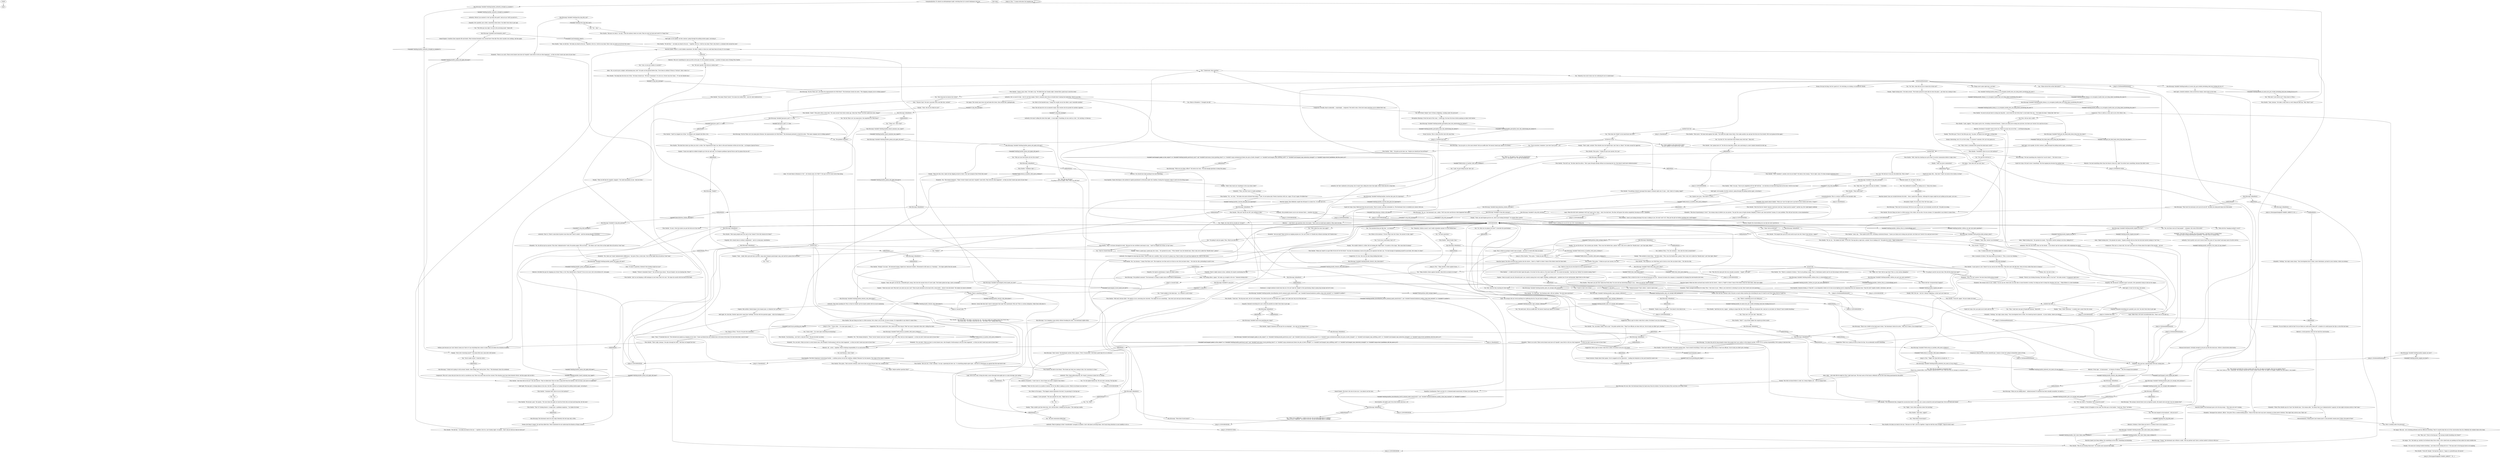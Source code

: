 # WHIRLING F1 / HARDIE TELLS YOU ABOUT LYNCHING
# The Lynching HUB
# ==================================================
digraph G {
	  0 [label="START"];
	  1 [label="input"];
	  2 [label="Conceptualization: It's almost an anthropological sight: watching him try to assert dominance over you."];
	  3 [label="You: \"*How* did you kill him?\""];
	  4 [label="Titus Hardie: Titus grins. \"I think you got your answer, Mr. Law.\""];
	  5 [label="Titus Hardie: \"Well...\" He picks up his beer can. \"Maybe you should just fuck off then?\""];
	  6 [label="You: \"You murdered him just like that -- no remorse?\""];
	  7 [label="Shanky: \"Yeah, who do you think we are?\""];
	  8 [label="Titus Hardie: \"About fuckin' time.\""];
	  9 [label="Reaction Speed: Just keep talking. Put something on the table. Something incriminating."];
	  10 [label="Titus Hardie: \"We all got a pair.\" He squints. \"We wore them the night we took the Pretty Boy out back and hung him. By the neck.\""];
	  11 [label="Kim Kitsuragi: The lieutenant waits for your reply. Patiently. His foot taps only a little."];
	  12 [label="Half Light: As he speaks, his fists contract, going through the pulling motion again, savouring it."];
	  13 [label="Logic: When the shit starts spinning it will *not* land on Mr. Claire -- that's the deal here. The fixer will ignore the notion completely, focusing on Titus' culpability."];
	  14 [label="Kim Kitsuragi: Variable[\"TASK.what_does_joyce_done\"]"];
	  15 [label="Variable[\"TASK.what_does_joyce_done\"]", shape=diamond];
	  16 [label="!(Variable[\"TASK.what_does_joyce_done\"])", shape=diamond];
	  17 [label="Suggestion: This is where he tries to sow discord between you two -- because he knows the company is responsible for bringing the mercenaries into town."];
	  18 [label="Logic: The autopsy did not reveal anything too conflicting this far. You just have to wing it."];
	  19 [label="You: \"We need more. Did you muffle him? We haven't heard any reports of screams.\""];
	  20 [label="Shanky: This little rat-faced fellow is solid, too. Always fidgety, yes -- but no change there."];
	  21 [label="Fat Angus: This one -- he's sweating profusely and has difficulty breathing. They've smartly kept him out of the conversation thus far. Definitely the weakest link in the chain."];
	  22 [label="Authority: Weren't you warned to *not* go down this path?! And yet you *still* go and do it..."];
	  23 [label="Elizabeth: \"No, you don't. What you have is seven honest men, who thought it forthcoming to tell you what happened -- so that you don't waste any more of your time.\""];
	  24 [label="LYNCHINGHUB"];
	  25 [label="You: (Bow to the bearded man.) \"Gangs are usually run by the oldest, most venerable member.\""];
	  26 [label="Jump to: [LYNCHINGHUB]"];
	  27 [label="Titus Hardie: \"Like what, copper?\""];
	  28 [label="Drama: Just keep it simple. He said they killed him. These uninitiated do not understand the fineries of Runic Science."];
	  29 [label="Jump to: [You: \"\"Guess what -- I've come upon somet...\"]"];
	  30 [label="You: (Address Elizabeth.) \"I don't have to. One of them was more complicit than others.\""];
	  31 [label="Jump to: [Titus Hardie: \"Titus grins. \"I think you got your...\"]"];
	  32 [label="Eugene: \"Yeah -- really. Had a gin and tonic up there, sang some Oranjese paratrooper song, and said he's gonna fuck everyone.\""];
	  33 [label="Half Light: It won't be for long, she means."];
	  34 [label="You: \"I need to talk to the victim.\""];
	  35 [label="Reaction Speed: No, he hasn't. Not yet."];
	  36 [label="Titus Hardie: \"And fuck you too, copper -- picking on Angus like this. We're done with this schoolyard shit. And just so you know, he *doesn't* have trouble breathing.\""];
	  37 [label="Shanky: \"Not in the *arresting mood*?\" His mean little eyes come alive with hatred."];
	  38 [label="Kim Kitsuragi: Variable[\"whirling.hardies_authority_strength_in_numbers\"]"];
	  39 [label="Variable[\"whirling.hardies_authority_strength_in_numbers\"]", shape=diamond];
	  40 [label="!(Variable[\"whirling.hardies_authority_strength_in_numbers\"])", shape=diamond];
	  41 [label="Perception (Sight): No such luck. Even *he* has a gun."];
	  42 [label="Visual Calculus: This is where the first shot will come from."];
	  43 [label="Kim Kitsuragi: IsKimHere()"];
	  44 [label="IsKimHere()", shape=diamond];
	  45 [label="!(IsKimHere())", shape=diamond];
	  46 [label="Jump to: [LYNCHINGHUB]"];
	  47 [label="Titus Hardie: \"Good luck with that.\" He grabs another beer. \"You've heard everything a *rent-a-cop* is gonna hear from us *real* law officials. You're lucky you didn't get a beating.\""];
	  48 [label="Jump to: [LYNCHINGHUB]"];
	  49 [label="Empathy: There's slight unease in him, suddenly. He regrets mentioning the rape."];
	  50 [label="Rhetoric: A trick question. Don't let her lead the conversation."];
	  51 [label="You: \"When did this *hanging incident* occur?\""];
	  52 [label="Glen: \"*Known* him?! We don't associate with scum like that, asshole!\""];
	  53 [label="Kim Kitsuragi: \"Don't worry,\" the lieutenant catches Titus's glance. \"We're *resourceful*. We'll find a good topic for us to discuss.\""];
	  54 [label="Kim Kitsuragi: Variable[\"TASK.get_the_dead_body_down_from_the_tree_done\"]"];
	  55 [label="Variable[\"TASK.get_the_dead_body_down_from_the_tree_done\"]", shape=diamond];
	  56 [label="!(Variable[\"TASK.get_the_dead_body_down_from_the_tree_done\"])", shape=diamond];
	  57 [label="Titus Hardie: \"Well,\" he says. \"You're not completely off. We *did* kill him -- we took him out back and hung him by the neck. Until he was dead.\""];
	  58 [label="Esprit de Corps: We had to have *something*. His foot-tapping has become less patient now."];
	  59 [label="Titus Hardie: \"Incriminating... now that's a big boy word.\" He puts his beer can down."];
	  60 [label="Reaction Speed: There's a catch hidden somewhere. He didn't confess so that you could take them all away. It's too simple."];
	  61 [label="Kim Kitsuragi: Variable[\"pier.joyce_met\"] == true"];
	  62 [label="Variable[\"pier.joyce_met\"] == true", shape=diamond];
	  63 [label="!(Variable[\"pier.joyce_met\"] == true)", shape=diamond];
	  64 [label="Kim Kitsuragi: \"Really?\""];
	  65 [label="You: \"I'm going to ask for one last time: Who did the dead man rape?\""];
	  66 [label="Physical Instrument: Certainly enough to not put up with this back-sass. Deliver a knock-down observation."];
	  67 [label="Kim Kitsuragi: Variable[\"whirling.hardie_eugene_our_bar\"]"];
	  68 [label="Variable[\"whirling.hardie_eugene_our_bar\"]", shape=diamond];
	  69 [label="!(Variable[\"whirling.hardie_eugene_our_bar\"])", shape=diamond];
	  70 [label="Jump to: [itstheendofthisbranch]"];
	  71 [label="You: All of them? Maybe *one* of them is fidgeting, cracking under the pressure?"];
	  72 [label="Titus Hardie: \"Yeah, lawman.\" He takes a step closer as well, fixing his ball cap. \"Why *don't* you?\""];
	  73 [label="Kim Kitsuragi: IsKimHere()"];
	  74 [label="IsKimHere()", shape=diamond];
	  75 [label="!(IsKimHere())", shape=diamond];
	  76 [label="Empathy: Beneath everything he's just a little bit grateful you didn't force him to get ugly."];
	  77 [label="Kim Kitsuragi: Variable[\"tc.sam_bo\"]"];
	  78 [label="Variable[\"tc.sam_bo\"]", shape=diamond];
	  79 [label="!(Variable[\"tc.sam_bo\"])", shape=diamond];
	  80 [label="Titus Hardie: \"Ain't no use keeping a stiff catalogue in your head, that's for sure.\" He wipes his mouth with the back of his hand."];
	  81 [label="You: \"How long had you known the victim?\""];
	  82 [label="Jump to: [LYNCHINGHUB]"];
	  83 [label="Kim Kitsuragi: \"The autopsy showed there were no ligature marks. His hands were not tied. Can you explain that?\""];
	  84 [label="Kim Kitsuragi: Variable[\"whirling.hardie_drama_rc_to_recognize_hardie_boys_are_lying_about_murdering_the_merc\"]"];
	  85 [label="Variable[\"whirling.hardie_drama_rc_to_recognize_hardie_boys_are_lying_about_murdering_the_merc\"]", shape=diamond];
	  86 [label="!(Variable[\"whirling.hardie_drama_rc_to_recognize_hardie_boys_are_lying_about_murdering_the_merc\"])", shape=diamond];
	  87 [label="Kim Kitsuragi: \"What are you doing, officer?\" He lowers his voice. \"We had enough questions to keep this going.\""];
	  88 [label="Rhetoric: You should have kept pushing if you had something."];
	  89 [label="confession"];
	  90 [label="You: \"A-ha, so you just confess to murder?\""];
	  91 [label="Kim Kitsuragi: IsKimHere()"];
	  92 [label="IsKimHere()", shape=diamond];
	  93 [label="!(IsKimHere())", shape=diamond];
	  94 [label="Titus Hardie: Titus grins. \"I think you got your answer, Mr. Law.\""];
	  95 [label="You: \"'Pines cow', who's that?\""];
	  96 [label="Reaction Speed: The lieutenant goes in for the leg sweep -- Titus does not see it coming."];
	  97 [label="Fat Angus: \"No.\" He looks up, startled, his forehead shiny from sweat. A few coiled locks are peeking out from under his warm woollen hat."];
	  98 [label="Shanky: \"Of course he's having trouble breathing -- just look at how fucking fat he is!\" The man next to the big guy bursts out laughing."];
	  99 [label="Jump to: [Untitled hub (04)]"];
	  100 [label="Kim Kitsuragi: Variable[\"whirling.hardies_perception_hear_elia_unbuttoning_his_holster\"]"];
	  101 [label="Variable[\"whirling.hardies_perception_hear_elia_unbuttoning_his_holster\"]", shape=diamond];
	  102 [label="!(Variable[\"whirling.hardies_perception_hear_elia_unbuttoning_his_holster\"])", shape=diamond];
	  103 [label="Jump to: [Hardiehub1]"];
	  104 [label="Titus Hardie: \"That's right, lawman.\" He spits through his teeth. \"And then we hanged the fuck.\""];
	  105 [label="Jump to: [EVIDENCE HUB]"];
	  106 [label="Rhetoric: All -- seven -- together. They're diluting responsibility. It's an anti-arrest tactic."];
	  107 [label="Encyclopedia: The River Esperance Correctional Facility -- a military prison run by the Coalition, dubbed *Reunion* by the inmates. The origin of the name is unknown."];
	  108 [label="Elizabeth: \"That's enough insinuation for today, Titus.\" She turns to you. \"Officer, your interview is drawing to an end. Don't waste your last questions.\""];
	  109 [label="Titus Hardie: \"Why?\" he hisses through his teeth. \"Because he was worthless mercenary scum -- *and* he stepped out of line. In *my* town.\""];
	  110 [label="Eugene: \"Yeah, this girl's on the mic, a beautiful girl, young. Gets into the second verse of 'Lover Lake'. The fucker grabs her legs, starts screaming...\""];
	  111 [label="Elizabeth: \"Titus, do *not* answer. You have been forthcoming enough.\""];
	  112 [label="You: \"Okay, besides crimes against karaoke, what did he actually do wrong?\""];
	  113 [label="Rhetoric: Seems like they don't want to talk about that rape Titus mentioned. Why not? This is a serious allegation. Make them talk about it."];
	  114 [label="Jump to: [assault hub]"];
	  115 [label="Logic: This is where an autopsy would come in handy -- you have to work with what you know."];
	  116 [label="Kim Kitsuragi: Variable[\"whirling.hardies_phys_int_enough_with_backsass\"]"];
	  117 [label="Variable[\"whirling.hardies_phys_int_enough_with_backsass\"]", shape=diamond];
	  118 [label="!(Variable[\"whirling.hardies_phys_int_enough_with_backsass\"])", shape=diamond];
	  119 [label="Alain: \"Right fucking here.\" He spreads his hands. \"Eugene already told you that the fuck had started coming to *our* bar...\""];
	  120 [label="Alain: \"Right fucking here.\" He spreads his hands. \"The fucker started coming to our bar. Asking for it.\""];
	  121 [label="You: First, tell me who's solid?"];
	  122 [label="You: Who's cracking under the pressure?"];
	  123 [label="Titus Hardie: \"Fuck off, Shanky,\" the big boss steps in. \"Angus is a powerful guy. All muscle.\""];
	  124 [label="Jump to: [itstheendofthisbranch]"];
	  125 [label="Inland Empire: The bore's the size of your eye. I can almost see the stars."];
	  126 [label="You: \"Fine, I only have one pair of handcuffs anyway.\" (Back off.)"];
	  127 [label="You: \"You're involved. Somehow. I just don't have proof -- yet.\""];
	  128 [label="You: \"I have spoken to the head of the Union.\"\n\"We have spoken to the head of the Union.\"
"];
	  129 [label="You: \"So, what are we going to do now?\" (Conclude the questioning.)"];
	  130 [label="Titus Hardie: \"We hanged him up by his neck until he got real still. Wasn't that obvious, copper?\""];
	  131 [label="Titus Hardie: \"Quiet!\" Titus gives Glen a stern look. \"He came around 'bout three weeks ago, when that *Pines* cow first sailed into town. Happy?\""];
	  132 [label="Kim Kitsuragi: IsKimHere()"];
	  133 [label="IsKimHere()", shape=diamond];
	  134 [label="!(IsKimHere())", shape=diamond];
	  135 [label="Kim Kitsuragi: IsKimHere()"];
	  136 [label="IsKimHere()", shape=diamond];
	  137 [label="!(IsKimHere())", shape=diamond];
	  138 [label="You: Things aren't quite right here, are they?"];
	  139 [label="You: Variable[\"whirling.hardie_drama_rc_to_recognize_hardie_boys_are_lying_about_murdering_the_merc\"]"];
	  140 [label="Variable[\"whirling.hardie_drama_rc_to_recognize_hardie_boys_are_lying_about_murdering_the_merc\"]", shape=diamond];
	  141 [label="!(Variable[\"whirling.hardie_drama_rc_to_recognize_hardie_boys_are_lying_about_murdering_the_merc\"])", shape=diamond];
	  142 [label="Jump to: [LYNCHINGHUB]"];
	  143 [label="You: \"Glad we cleared that up.\""];
	  144 [label="Half Light: The man gets a strange gleam in his eyes. His fists contract as if going through the pulling motion again, savouring it."];
	  145 [label="Titus Hardie: \"We did this,\" -- he looks you dead in the eye -- \"together. All of us. Until he was dead. That's why there's a container belt around his neck.\""];
	  146 [label="Half Light: As he speaks, his fists contract, going through the pulling motion again, savouring it."];
	  147 [label="Kim Kitsuragi: Variable[\"whirling.hardies_rhet_show_them_some_evidence\"]"];
	  148 [label="Variable[\"whirling.hardies_rhet_show_them_some_evidence\"]", shape=diamond];
	  149 [label="!(Variable[\"whirling.hardies_rhet_show_them_some_evidence\"])", shape=diamond];
	  150 [label="Shanky: \"Yeah, go arrest communism!\""];
	  151 [label="Untitled hub"];
	  152 [label="Kim Kitsuragi: \"No, no,\" the lieutenant says, calmly. \"We'll stay here and discuss what happened that night.\""];
	  153 [label="Kim Kitsuragi: \"By the 'Pines cow' you mean Joyce Messier, the representative for Wild Pines?\" The lieutenant pretends to check his notes. \"The same company you're striking against?\""];
	  154 [label="Eugene: \"'Show me your cunt! Why don't you show me your cunt?' Then he gets knocked on the head with a wine bottle -- doesn't even fall down!\" He shakes his head in disbelief."];
	  155 [label="Titus Hardie: \"What about him?\""];
	  156 [label="You: \"Where did all this action take place?\""];
	  157 [label="Kim Kitsuragi: IsKimHere()"];
	  158 [label="IsKimHere()", shape=diamond];
	  159 [label="!(IsKimHere())", shape=diamond];
	  160 [label="Suggestion: Rent-a-cop? So that's what this is about. He doesn't see you as his equal."];
	  161 [label="New jump"];
	  162 [label="Rhetoric: He killed the guy for stepping out of line? What, is Mr. Titus Hardie here a *fascist*? No sir, he is not. Get to the bottom of it. Ask again."];
	  163 [label="Elizabeth: \"Are you deaf? There will be no singling anyone out. You can't arrest *a* Hardie boy without arresting *all* Hardie boys.\""];
	  164 [label="You: (Point at Elizabeth.) \"I thought she did.\""];
	  165 [label="Composure: Titus is solid as a rock, and so are a few others, but..."];
	  166 [label="You: (Lie) \"He told me it was you who killed him. Why is that?\""];
	  167 [label="You: \"Guess what -- I've come upon something incriminating.\""];
	  168 [label="Elizabeth: \"No.\" The woman interjects. \"These *seven* honest men have *equally* come forth. They told you what happened -- so that you don't waste any more of your time.\""];
	  169 [label="Elizabeth: \"That's for the courts in Le Jardin to decide, not for the officer making an arrest. Which we all know you won't be.\""];
	  170 [label="Theo: The old man lets out an annoyed cough, then reaches into his pocket for another cigarette."];
	  171 [label="Titus Hardie: \"Why don't you ask *her* about the Pretty Boy? I'm sure she has interesting things to say -- when you ask her *hard* enough.\""];
	  172 [label="Eugene: \"Yeah, he said it was his 'favourite joint' now, started coming here every night! Drinking, grabbing girls -- grabbed one of ours mid-karaoke. Right there on the stage!\""];
	  173 [label="You: \"Was this the same girl who was sexually assaulted -- *raped*, you said?\""];
	  174 [label="You: \"Right, but *who* did he rape then? This is a very serious allegation.\""];
	  175 [label="Jump to: [itstheendofthisbranch]"];
	  176 [label="Encyclopedia: All mighty god! Even Dick Mullen only has a .45!"];
	  177 [label="Titus Hardie: \"Am I gonna have to?\" He tilts his head like a hawk, eyes narrowing to a mere shadow beneath his ball cap."];
	  178 [label="Titus Hardie: \"How the fuck do I know? Anyone could have shot him. Target practice maybe?\" Another sip. He's tight-lipped suddenly."];
	  179 [label="Kim Kitsuragi: IsKimHere()"];
	  180 [label="IsKimHere()", shape=diamond];
	  181 [label="!(IsKimHere())", shape=diamond];
	  182 [label="Kim Kitsuragi: \"I've done this job for long enough to know that people don't just confess to first-degree murder. *Even* if it is a group responsibility. We're going to look into this.\""];
	  183 [label="Composure: This isn't a man who just loses his cool in a murderous way. There was more than one line crossed. The situation must have been beyond critical. Ask him again why he did it."];
	  184 [label="You: \"Why are your boot prints all over the scene?\""];
	  185 [label="Kim Kitsuragi: \"Can you give us a few more details? Did you muffle him? We haven't heard any reports of screams.\""];
	  186 [label="Elizabeth: \"Maybe wrap it up instead?\" She doesn't even look at you."];
	  187 [label="Logic: We've hit a wall. Giving the body a more thorough look might give us some leverage. Just saying."];
	  188 [label="Titus Hardie: \"The Pretty Boy?\" He takes a sip from his can. \"You guys really love talking about that Pretty Boy...\"\n\"The Pretty Boy?\" He takes a sip from his can. \"You really *love* talking about him...\""];
	  189 [label="You: \"Yes -- him.\""];
	  190 [label="You: \"I wanna talk about the hanging again.\""];
	  191 [label="Jump to: [You: \"\"I wanna talk about the hanging aga...\"]"];
	  192 [label="Kim Kitsuragi: IsKimHere()"];
	  193 [label="IsKimHere()", shape=diamond];
	  194 [label="!(IsKimHere())", shape=diamond];
	  195 [label="Shanky: \"It's not the fat-ass!\" the scrawny guy shrieks. \"Titus runs the Hardie boys, genius! That's why we're called the *Hardie boys*, ain't that right, fellas?\""];
	  196 [label="You: \"Right, but what did he actually do *wrong*?\""];
	  197 [label="Kim Kitsuragi: Variable[\"whirling.hardie_authority_two_years_of_cop_school\"]"];
	  198 [label="Variable[\"whirling.hardie_authority_two_years_of_cop_school\"]", shape=diamond];
	  199 [label="!(Variable[\"whirling.hardie_authority_two_years_of_cop_school\"])", shape=diamond];
	  200 [label="You: \"How did you manage to overpower him?\"\n\"Wasn't he a trained killer, from Oranjese special forces? If yes, then how did you manage to overpower him?\"
"];
	  201 [label="You: \"Mr. Tatts, what did you use to knock the victim out?\""];
	  202 [label="Kim Kitsuragi: Variable[\"whirling.hardies_reaction_kim_goes_for_legsweep\"]"];
	  203 [label="Variable[\"whirling.hardies_reaction_kim_goes_for_legsweep\"]", shape=diamond];
	  204 [label="!(Variable[\"whirling.hardies_reaction_kim_goes_for_legsweep\"])", shape=diamond];
	  205 [label="Reaction Speed: That definitely caught him off guard. In comes No. 2 to take care of it."];
	  206 [label="Esprit de Corps: Easy. Walk back from the provocation. They're armed, and they outnumber us. The lieutenant tries to establish eye contact with you."];
	  207 [label="Hand/Eye Coordination: That's an Ister 50. A Zsiemsk-made monstrosity. It'll blow your head clean off."];
	  208 [label="Rhetoric: He doesn't *actually* want to hurt you. There's an easy way out of this -- a self-deprecating joke."];
	  209 [label="Kim Kitsuragi: IsKimHere()"];
	  210 [label="IsKimHere()", shape=diamond];
	  211 [label="!(IsKimHere())", shape=diamond];
	  212 [label="Jump to: [LYNCHINGHUB]"];
	  213 [label="Kim Kitsuragi: Variable[\"TASK.return_to_hardies_with_more_evidence\"]"];
	  214 [label="Variable[\"TASK.return_to_hardies_with_more_evidence\"]", shape=diamond];
	  215 [label="!(Variable[\"TASK.return_to_hardies_with_more_evidence\"])", shape=diamond];
	  216 [label="Elizabeth: \"No.\" The woman interjects. \"These *seven* honest men have *equally* come forth. They told you what happened -- so that you don't waste any more of your time.\""];
	  217 [label="Titus Hardie: \"The stupid-ass cow Wild Pines sent to fuck us over. But you know what...\" He rubs his chin."];
	  218 [label="Kim Kitsuragi: Variable[\"whirling.hardies_heard_someone_was_raped\"]"];
	  219 [label="Variable[\"whirling.hardies_heard_someone_was_raped\"]", shape=diamond];
	  220 [label="!(Variable[\"whirling.hardies_heard_someone_was_raped\"])", shape=diamond];
	  221 [label="Alain: \"Or sent them to Reunion to *rot* -- for twenty years, for *life*?!\" He says it as if it were worse than dying."];
	  222 [label="Shanky: \"Didn't they teach you *anything* at the cop school, idiot?\""];
	  223 [label="Titus Hardie: \"No, no, no...\" He shakes his head: \"FUCK NO! The big dick is right here, asshole! You're looking at it!\" He grabs his crotch. \"Right fucking here!\""];
	  224 [label="Kim Kitsuragi: IsKimHere()"];
	  225 [label="IsKimHere()", shape=diamond];
	  226 [label="!(IsKimHere())", shape=diamond];
	  227 [label="Kim Kitsuragi: \"What kind of mercenary?\""];
	  228 [label="Titus Hardie: \"The kind that shows up when you start a strike. The *experienced* kind, too. Had Co Hoi and Semenine written all over him -- ex-Oranjese Special Forces.\""];
	  229 [label="Titus Hardie: He looks you dead in the eye. \"Because we *did*. All of us together. I hope he told the story straight. I hope he told it well.\""];
	  230 [label="Titus Hardie: \"Container belt? Like we use in the harbour?\""];
	  231 [label="Titus Hardie: \"Vermillion? Like we use in the harbour?\""];
	  232 [label="Shanky: A burst of laughter in the room; the little guy is the loudest. \"Good one, Titus!\" he fawns."];
	  233 [label="Kim Kitsuragi: IsKimHere()"];
	  234 [label="IsKimHere()", shape=diamond];
	  235 [label="!(IsKimHere())", shape=diamond];
	  236 [label="Kim Kitsuragi: Variable[\"yard.hanged_spoke_to_the_corpse\"]  or  (Variable[\"whirling.hardie_postviscal_scan\"]  and  Variable[\"yard.sense_viscal_greeting_done\"])  or  Variable[\"cargo.containeryard_finish_the_pile_of_belts_thought\"]  or  Variable[\"yard.hanged_rope_airlifting_carfo\"]  or  Variable[\"yard.hanged_rope_industrial_strength\"]  or  Variable[\"cargo.evrart_hardieboys_did_the_merco_in\"]"];
	  237 [label="Variable[\"yard.hanged_spoke_to_the_corpse\"]  or  (Variable[\"whirling.hardie_postviscal_scan\"]  and  Variable[\"yard.sense_viscal_greeting_done\"])  or  Variable[\"cargo.containeryard_finish_the_pile_of_belts_thought\"]  or  Variable[\"yard.hanged_rope_airlifting_carfo\"]  or  Variable[\"yard.hanged_rope_industrial_strength\"]  or  Variable[\"cargo.evrart_hardieboys_did_the_merco_in\"]", shape=diamond];
	  238 [label="!(Variable[\"yard.hanged_spoke_to_the_corpse\"]  or  (Variable[\"whirling.hardie_postviscal_scan\"]  and  Variable[\"yard.sense_viscal_greeting_done\"])  or  Variable[\"cargo.containeryard_finish_the_pile_of_belts_thought\"]  or  Variable[\"yard.hanged_rope_airlifting_carfo\"]  or  Variable[\"yard.hanged_rope_industrial_strength\"]  or  Variable[\"cargo.evrart_hardieboys_did_the_merco_in\"])", shape=diamond];
	  239 [label="Jump to: [Hardiehub1]"];
	  240 [label="Encyclopedia: Chaise électrique is the method of capital punishment in Revachol under the Coalition. During the Suzerain's reign it used to be the firing squad."];
	  241 [label="Empathy: He's clearly been in solitary confinement -- and at a young age, nonetheless."];
	  242 [label="Titus Hardie: \"You keep him the fuck out of this.\" He leans toward you. \"We have *autonomy*. It's all on us. Evrart runs the Union -- *I* run the Hardie boys.\""];
	  243 [label="You: \"So he was a mercenary, that's it?\""];
	  244 [label="You: \"Really?\""];
	  245 [label="Alain: \"My fucking elbow, copper.\" He looks you straight in the eye. \"Samaran boxing-style.\""];
	  246 [label="Shanky: \"Right fucking here.\" He looks around. \"The fucker pranced in here like he owns the place -- got what was coming to him.\""];
	  247 [label="Kim Kitsuragi: Variable[\"whirling.hardie_eugene_our_bar\"]"];
	  248 [label="Variable[\"whirling.hardie_eugene_our_bar\"]", shape=diamond];
	  249 [label="!(Variable[\"whirling.hardie_eugene_our_bar\"])", shape=diamond];
	  250 [label="Jump to: [itstheendofthisbranch]"];
	  251 [label="Eugene: Him neither. Mostly keeps to his tomato juice, or whatever he's got there."];
	  252 [label="Kim Kitsuragi: By your side, the lieutenant keeps his hand away from his holster. You hear the nylon of his coat hiss as he steps closer."];
	  253 [label="Kim Kitsuragi: IsKimHere()"];
	  254 [label="IsKimHere()", shape=diamond];
	  255 [label="!(IsKimHere())", shape=diamond];
	  256 [label="Jump to: [NewspaperEndgame(\"HARIES_ARREST_W_KI ...]"];
	  257 [label="Jump to: [LYNCHINGHUB]"];
	  258 [label="Electrochemistry: Tomato juice? Just tomato juice? A non-alcoholic tomato juice? What's the point of that?"];
	  259 [label="Half Light: No, fuck him. Murder rage never came from *nothing*. Hit him with the question again -- why'd he fucking do it?"];
	  260 [label="Kim Kitsuragi: Variable[\"whirling.hardies_gonna_ask_again_old_man\"]"];
	  261 [label="Variable[\"whirling.hardies_gonna_ask_again_old_man\"]", shape=diamond];
	  262 [label="!(Variable[\"whirling.hardies_gonna_ask_again_old_man\"])", shape=diamond];
	  263 [label="Kim Kitsuragi: Variable[\"whirling.hardies_gonna_ask_again_old_man\"]"];
	  264 [label="Variable[\"whirling.hardies_gonna_ask_again_old_man\"]", shape=diamond];
	  265 [label="!(Variable[\"whirling.hardies_gonna_ask_again_old_man\"])", shape=diamond];
	  266 [label="You: \"Why did you kill him?\"\n\"I'm going to ask you again, Titus. Why'd you kill him?\""];
	  267 [label="You: \"Honestly, I drink so much I can't really remember anyone I've sent behind bars.\""];
	  268 [label="Titus Hardie: Titus grins. \"Rest assured, lawman, none worse than our guy. He got what was coming to him.\""];
	  269 [label="Elizabeth: \"You don't have to answer any of his questions,\" the fixer turns to remind Titus.\n\"You don't have to keep answering his questions,\" the fixer turns to remind Titus."];
	  270 [label="You: \"The autopsy revealed the victim's hands were not tied. No signs of struggle. How do you explain *that*?\"\n\"Now *you* listen to *me*, Sonny-Jim. The autopsy showed the victim's hands weren't tied. No signs of struggle. Explain this and make it 'real simple'.\""];
	  271 [label="You: \"Why was there a *Vermillion* belt around his neck?\""];
	  272 [label="Shanky: \"They love him, boss. Spent all day digging around in there. Can't get enough of that Pretty Boy smell.\""];
	  273 [label="Rhetoric: You had something other than the bizarre vision too, right? You better have something, because this didn't work."];
	  274 [label="You: (Address Titus.) \"No, but seriously -- who calls the shots around here?\""];
	  275 [label="You: \"It's the eighth Hardie boy. The one who's missing. The big dick.\""];
	  276 [label="Fat Angus: The sweaty man turns red and looks first down, then around him, apologetically."];
	  277 [label="Eugene: \"A live grenade.\" The man spreads his arms. \"Right here in *our* bar!\""];
	  278 [label="Eugene: \"Cause one night he walked straight up to the mic and said: 'I'm Oranjese goddamn Special Forces and I'm gonna fuck you all'.\""];
	  279 [label="Titus Hardie: \"... to kill us all if we don't open the gates, if we don't let the scabs in. If we don't bend over.\" He cracks his knuckles. \"And that was *before* he started coming *here*.\""];
	  280 [label="Kim Kitsuragi: \"He grabbed someone?\" The lieutenant is trying to make sense of this flood of information."];
	  281 [label="You: \"Embarrassment? That's idiotic. I need to talk to her.\""];
	  282 [label="Endurance: A single sentence would wear him out. He can't take the *length* of the questioning. Keep it going long enough and he'll crack."];
	  283 [label="You: \"Hey, you!\" (Turn to the big guy.) \"You having trouble breathing over there?\""];
	  284 [label="Kim Kitsuragi: Variable[\"whirling.hardie_of_course_hes_got_trouble_bretahing_look_how_fucking_fat_he_is\"]"];
	  285 [label="Variable[\"whirling.hardie_of_course_hes_got_trouble_bretahing_look_how_fucking_fat_he_is\"]", shape=diamond];
	  286 [label="!(Variable[\"whirling.hardie_of_course_hes_got_trouble_bretahing_look_how_fucking_fat_he_is\"])", shape=diamond];
	  287 [label="Half Light: A fearful readiness, like an electrical charge, raises hairs in the room."];
	  288 [label="You: \"You're under arrest.\" (Grab his wrist.)"];
	  289 [label="Empathy: Beneath everything he's grateful, just a bit. You don't force him to get ugly."];
	  290 [label="Titus Hardie: \"Yes, run home, lonely *rent-a-cop*.\" He grabs another beer. \"*Real* law officials are done with you. You're lucky you didn't get a beating.\""];
	  291 [label="Kim Kitsuragi: Variable[\"TASK.return_to_hardies_with_more_evidence\"]"];
	  292 [label="Variable[\"TASK.return_to_hardies_with_more_evidence\"]", shape=diamond];
	  293 [label="!(Variable[\"TASK.return_to_hardies_with_more_evidence\"])", shape=diamond];
	  294 [label="Composure: Keep your eye on this 'powerful guy'. Sooner or later he's going to break like a piece of twig."];
	  295 [label="Jump to: [NewspaperEndgame(\"HARIES_ARREST\", \"M ...]"];
	  296 [label="Suggestion: This was a good move. Also, notice how Titus doesn't *like* her much. Especially when she's calling the shots."];
	  297 [label="Jump to: [LYNCHINGHUB]"];
	  298 [label="You: \"Be more specific. How did you subdue him?\""];
	  299 [label="Jump to: [LYNCHINGHUB]"];
	  300 [label="You: \"What kind of mercenary?\""];
	  301 [label="You: \"Yes. Why?\""];
	  302 [label="You: \"Yes.\""];
	  303 [label="Kim Kitsuragi: IsKimHere()"];
	  304 [label="IsKimHere()", shape=diamond];
	  305 [label="!(IsKimHere())", shape=diamond];
	  306 [label="Titus Hardie: \"How many people have you sent to the *chaise*? Ever felt remorse for them?\""];
	  307 [label="You: (Point at the harbour.) \"Evrart Claire runs the Union. You answer to him, right?\""];
	  308 [label="Authority: He *has* authority in the group, but it wasn't him calling the shots that night. Hasn't been him for a long time."];
	  309 [label="Authority: He wasn't calling the shots that night... or any night. If anything, he was used as a tool -- for carrying, or clean-up."];
	  310 [label="Kim Kitsuragi: IsKimHere()"];
	  311 [label="IsKimHere()", shape=diamond];
	  312 [label="!(IsKimHere())", shape=diamond];
	  313 [label="You: \"By the 'Pines cow' you mean Joyce, the negotiator for Wild Pines?\""];
	  314 [label="Titus Hardie: \"Wrong?!\" he roars. \"He harassed women. Raped one. Harassed workers. Threatened to kill some as a *warning*...\" He wipes spittle from his mouth."];
	  315 [label="Kim Kitsuragi: IsKimHere()"];
	  316 [label="IsKimHere()", shape=diamond];
	  317 [label="!(IsKimHere())", shape=diamond];
	  318 [label="Jump to: [assault hub]"];
	  319 [label="Kim Kitsuragi: Variable[\"TASK.perform_field_autopsy_done\"]"];
	  320 [label="Variable[\"TASK.perform_field_autopsy_done\"]", shape=diamond];
	  321 [label="!(Variable[\"TASK.perform_field_autopsy_done\"])", shape=diamond];
	  322 [label="Eugene: \"Yeah, man, weren't you listening?\""];
	  323 [label="Composure: This one is a stone wall. You won't get more out of them about the night of the murder -- not yet."];
	  324 [label="Untitled hub (06)"];
	  325 [label="Shanky: \"The little guy? *You're* the little guy now,\" he grins, the gap in his teeth like a rotting hole."];
	  326 [label="Kim Kitsuragi: Variable[\"yard.footprints_seen\"]"];
	  327 [label="Variable[\"yard.footprints_seen\"]", shape=diamond];
	  328 [label="!(Variable[\"yard.footprints_seen\"])", shape=diamond];
	  329 [label="Inland Empire: Countless lines separate life and death. What terminal boundary was crossed here? Men like Titus don't murder over nothing. Ask him again."];
	  330 [label="Kim Kitsuragi: Variable[\"yard.hanged_result_hands_not_tied\"]"];
	  331 [label="Variable[\"yard.hanged_result_hands_not_tied\"]", shape=diamond];
	  332 [label="!(Variable[\"yard.hanged_result_hands_not_tied\"])", shape=diamond];
	  333 [label="Titus Hardie: The last thing you hear is a little murmur. Not a blast, not an echo. No one screams. It's impossible to say where it comes from..."];
	  334 [label="You: \"What I do is *different*. I enforce the law. You just kill people like it's nothing.\"\n\"What we do is *different*. We enforce the law. You just kill people like it's nothing.\"
"];
	  335 [label="Titus Hardie: \"But you see, a *law*, lawman,\" he says, squeezing his beer can, \"is something people agree upon.  And here in Martinaise we agreed that this man had to die.\""];
	  336 [label="Jump to: [LYNCHINGHUB]"];
	  337 [label="You: \"Right. Maybe another question then?\""];
	  338 [label="Titus Hardie: \"We overpowered him, dragged his unconscious body to the tree, put a noose around his neck and hanged him 'til he was dead and steady.\""];
	  339 [label="Titus Hardie: \"Uh... we, huh...\" He looks even more irritated than before. \"Look, I'm not gonna play Twenty Questions with you, coppo. I'll say it again: We killed him.\""];
	  340 [label="Elizabeth: \"Disregard the outburst, officer.\" She gives Titus a condescending glance. \"None of the boys have any more comments on their power relations. That night they acted as one. That's all.\""];
	  341 [label="Titus Hardie: \"Evrart?\""];
	  342 [label="Kim Kitsuragi: \"Funny,\" the lieutenant says without a smile. \"But my partner and I have a serious matter to discuss with you.\""];
	  343 [label="You: \"He said communism killed him.\""];
	  344 [label="Titus Hardie: \"Well, what'cha chatting me up for then? Go arrest communism before it skips town.\""];
	  345 [label="Authority: They're playing to their *considerable* strength in numbers. Don't talk about arresting them. You'll only bring attention to your inability to do so."];
	  346 [label="You: And Reunion, what's that?"];
	  347 [label="Shanky: \"Theo's a great guy, a great guy, but c'mon...\" He spreads his arms. \"*Titus Hardie* runs the Hardie boys. That's why we're called the *Hardie boys*, genius!\""];
	  348 [label="Rhetoric: \"...that there's any question who's the leader.\" That's how he would have ended it. Titus won't let him."];
	  349 [label="Authority: That's it. There's some kind of power issue they don't want to admit -- and the missing Hardie is involved."];
	  350 [label="Titus Hardie: \"I can't prove it, but I *know* he was sent by the Wild Pines. They hire merc-shit like that. Story of every strike from here to Samara.\""];
	  351 [label="Rhetoric: From rape -- to harassment -- to threats of violence -- why the strange de-escalation?"];
	  352 [label="Kim Kitsuragi: Variable[\"whirling.hardie_rhetoric_why_deescalate\"]"];
	  353 [label="Variable[\"whirling.hardie_rhetoric_why_deescalate\"]", shape=diamond];
	  354 [label="!(Variable[\"whirling.hardie_rhetoric_why_deescalate\"])", shape=diamond];
	  355 [label="Authority: They keep speaking for Titus so that he wouldn't get his hands muddy with too much explaining."];
	  356 [label="Authority: Titus lets the others clear out the details -- so he doesn't get his hands muddy with explaining too much."];
	  357 [label="You: \"There's something you're not telling me.\""];
	  358 [label="Jump to: [itstheendofthisbranch]"];
	  359 [label="Jump to: [itstheendofthisbranch]"];
	  360 [label="Kim Kitsuragi: Variable[\"whirling.hardies_hecordination_iter50_zsiemsk_made_monstrosity\"]  and  Variable[\"doomed.bookstore_mullen_crime_hub_reached\"]  or  Variable[\"tc.mullen\"]"];
	  361 [label="Variable[\"whirling.hardies_hecordination_iter50_zsiemsk_made_monstrosity\"]  and  Variable[\"doomed.bookstore_mullen_crime_hub_reached\"]  or  Variable[\"tc.mullen\"]", shape=diamond];
	  362 [label="!(Variable[\"whirling.hardies_hecordination_iter50_zsiemsk_made_monstrosity\"]  and  Variable[\"doomed.bookstore_mullen_crime_hub_reached\"]  or  Variable[\"tc.mullen\"])", shape=diamond];
	  363 [label="Titus Hardie: \"Good one.\" The big man nods, but he's not laughing. \"You need to go and cool off right now, copper. Can't joke your way out of the next one.\""];
	  364 [label="Elizabeth: \"Nothing,\" her reply comes sharp. \"Your investigation here is done. You should go back to Jamrock -- to your station, where you belong.\""];
	  365 [label="Jump to: [You: \"\"Okay, besides crimes against karao...\"]"];
	  366 [label="Jump to: [Hardiehub1]"];
	  367 [label="Jump to: [LYNCHINGHUB]"];
	  368 [label="Encyclopedia: Samaran boxing, or *Sam Bo*, is an eloquently violent set of one-on-one fighting moves originating from the Samaran isola. *Sam Bo style* implies stealth, cleverness, and cool."];
	  369 [label="You: \"I have spoken to the dead man -- in a *bizarre* occult vision.\""];
	  370 [label="Shanky: \"That's right, asshole! Titus Hardie runs the Hardie boys! Ain't that so, fellas?\" He looks around for approval."];
	  371 [label="Alain: \"Yeah, *I* knocked him out.\" The tattooed one speaks up, banging on his chest. \"Came up behind him and clubbed him in the back of the head. He went down like a sack of sand.\""];
	  372 [label="Kim Kitsuragi: IsKimHere()"];
	  373 [label="IsKimHere()", shape=diamond];
	  374 [label="!(IsKimHere())", shape=diamond];
	  375 [label="Titus Hardie: \"Why not? Yap my ear off, I got nothing to hide.\""];
	  376 [label="You: \"Honestly, the occult vision was too confusing for me to understand.\""];
	  377 [label="You: \"That's it, the game's over. I got the perpetrator!\"\n\"That's it, the game's over. We got the perpetrator!\""];
	  378 [label="Rhetoric: This isn't something he came up with on the spot. It's his standard reasoning -- a product of many years of being Titus Hardie."];
	  379 [label="Titus Hardie: He nods to his friend. \"The fucker got what was coming to him. Our conscience is clean.\""];
	  380 [label="Elizabeth: \"Yes, there are *some* administrative differences,\" she gives Titus a stern look, \"but on that night they all acted as *one* man.\""];
	  381 [label="You: \"Hold on, how do you even know he was in special forces?\""];
	  382 [label="Drama: Sire, the tale is true."];
	  383 [label="Titus Hardie: \"What you *need* is to get THE FUCK OUT OF MY FACE!\" You hear the aluminium crack in his palm as he squeezes the beer can. \"I've had enough of explaining myself to you fucks. He's dead, it's done!\""];
	  384 [label="Drama: This one has a distinct style. He puts so much whiny emotion into everything he says it's hard to see if he's lying. But he *could* be."];
	  385 [label="Empathy: His 'all muscle' comment wasn't sarcastic. He's genuinely trying to look out for Angus."];
	  386 [label="You: \"Easy now. Let's just talk.\" (Back off.)"];
	  387 [label="Titus Hardie: \"Wise move.\" He leans back against the table. \"You made the right choice there. Now make another one and get the fuck out of our booth. We're not gonna do this again.\""];
	  388 [label="Titus Hardie: \"Huh?!\" A sip of beer makes the surprise go down easier."];
	  389 [label="EVIDENCE HUB"];
	  390 [label="Titus Hardie: \"Who do you fucking think does?\" He sounds more amused than angry."];
	  391 [label="Shanky: \"This asshole is worse than...\" He falls silent. \"Titus runs the Hardie boys, genius! That's why we're called the *Hardie boys*, ain't that right, fellas?\""];
	  392 [label="Shanky: \"*Doesn't remember them*!\" the rat-faced man shouts. \"He just forgets! Are you hearing this, Titus?\""];
	  393 [label="You: \"No more questions.\""];
	  394 [label="Titus Hardie: \"So am I. Now how about you get the fuck out of my town?\""];
	  395 [label="Authority: You stepped on some big toes there. Tried to take out a satellite. That's not how it's going to go. They'd rather rot in jail than implicate Mr. Claire in this mess."];
	  396 [label="Kim Kitsuragi: \"By the 'Pines cow', you mean the representative for Wild Pines?\" The lieutenant checks his notes. \"The shipping company you're striking against?\""];
	  397 [label="Titus Hardie: \"*And* he stepped out of line,\" he repeats, jaw clamped shut like a vice."];
	  398 [label="Shanky: \"We couldn't believe it, either. But he fucking did. Right there,\" he points at the stage, \"like some kind of animal.\""];
	  399 [label="You: \"Cool.\""];
	  400 [label="Empathy: He regrets mentioning it, hopes you didn't notice."];
	  401 [label="Kim Kitsuragi: IsKimHere()"];
	  402 [label="IsKimHere()", shape=diamond];
	  403 [label="!(IsKimHere())", shape=diamond];
	  404 [label="Jump to: [itstheendofthisbranch]"];
	  405 [label="Untitled hub (04)"];
	  406 [label="You: Wait, why are they reaching for their belts?"];
	  407 [label="You: \"How does the *bullet* in his head factor into this?\""];
	  408 [label="Kim Kitsuragi: \"There was a bullet in the dead man's brain,\" the lieutenant checks his notes. \"Why was it there, if you hanged him?\""];
	  409 [label="Kim Kitsuragi: IsKimHere()"];
	  410 [label="IsKimHere()", shape=diamond];
	  411 [label="!(IsKimHere())", shape=diamond];
	  412 [label="Elizabeth: \"There is no catch. These seven honest men have all *equally* come forth to tell you what happened -- so that you don't waste any more of your time.\""];
	  413 [label="Jump to: [You: \"\"Right, but what did he actually do...\"]"];
	  414 [label="Elizabeth: She sounds almost helpful: \"What you *can* do right now is go back to your station and write a *report*.\""];
	  415 [label="You: (Point at Fat-Angus.) \"The biggest animal dominates the herd. I'm guessing it's the big one.\""];
	  416 [label="Shanky: \"Then we left him for seagulls, maggots,\" the small man points at you, \"and you fucks.\""];
	  417 [label="You: \"Right, I have other questions about the lynching.\""];
	  418 [label="Titus Hardie: \"You mean *these* boots?\" He raises his worker boot -- size 46, steel reinforced toe."];
	  419 [label="Kim Kitsuragi: IsKimHere()"];
	  420 [label="IsKimHere()", shape=diamond];
	  421 [label="!(IsKimHere())", shape=diamond];
	  422 [label="Titus Hardie: \"Goddamn right, I...\""];
	  423 [label="Alain: \"Oh, so you're just a simple, well-meaning man, huh?\" He spits on the ground before him. \"Ever been in solitary? Prison is *torture*, that's what it is.\""];
	  424 [label="Kim Kitsuragi: \"So is hanging a man slowly, without breaking his neck,\" the lieutenant replies dryly."];
	  425 [label="Kim Kitsuragi: IsKimHere()"];
	  426 [label="IsKimHere()", shape=diamond];
	  427 [label="!(IsKimHere())", shape=diamond];
	  428 [label="Titus Hardie: \"No,\" he stresses, \"I mean *the Pines cow*. The stupid-ass cow they sent in to fuck us over. But you know what...\" He rubs his chin, pretending to mull it over."];
	  429 [label="You: \"He grabbed someone?\""];
	  430 [label="Kim Kitsuragi: \"What are you talking about -- embarrassment? If someone has been sexually assaulted, we need to...\""];
	  431 [label="Titus Hardie: \"With *numbers*, asshole, how do you think?\" He looks at the woman. \"You're right, Lizzy, I've done enough explaining here.\""];
	  432 [label="Alain: Alain -- who looks like he might be Titus' right hand man. The least antsy of the bunch; definitely not his first time being questioned by the police."];
	  433 [label="Titus Hardie: \"Look, coppers.\" Titus opens up his vest, revealing a holstered firearm. \"I know you think you're doing your job here, but there are *seven* of us and two of you.\""];
	  434 [label="Reaction Speed: Guns are stocked between the belts -- three, maybe four firearms. Although Fat Angus might be just pulling up his pants, not sure..."];
	  435 [label="Titus Hardie: \"So, little guy,\" the frontman nods, still not smiling. \"You had some questions?\""];
	  436 [label="Drama: Interesting, sire. It's as if he's lying -- to *protect* someone. He's not very good at it."];
	  437 [label="Elizabeth: \"This line of questioning is *over*,\" the woman steps in before you can answer. \"You got the cause of death already. Hanging. If there's any *post-mortem* trauma, it's your problem. This will not turn into a cross-examination.\""];
	  438 [label="You: \"Why's there a container belt around the dead man's neck?\""];
	  439 [label="Titus Hardie: \"I'm getting a bizarre message from Angus's stomach right now. It says... wait, what is it saying, Angie?\""];
	  440 [label="itstheendofthisbranch"];
	  441 [label="Empathy: This one has a special gripe with him coming here."];
	  442 [label="You: \"Yes.\""];
	  443 [label="You: \"He said love did him in.\""];
	  444 [label="Kim Kitsuragi: \"We had something else. Beside the *occult vision*...\" He turns to you."];
	  445 [label="Esprit de Corps: But... they don't *want* you back at the station, do they?"];
	  446 [label="Kim Kitsuragi: Variable[\"tc.big_dick_missing\"]"];
	  447 [label="Variable[\"tc.big_dick_missing\"]", shape=diamond];
	  448 [label="!(Variable[\"tc.big_dick_missing\"])", shape=diamond];
	  449 [label="Elizabeth: \"No. You did not get an answer. Titus does *administrative* work. He pushes paper. Fills out forms -- the others can't read. But on that night they all acted as *one* man.\""];
	  450 [label="Kim Kitsuragi: IsKimHere()"];
	  451 [label="IsKimHere()", shape=diamond];
	  452 [label="!(IsKimHere())", shape=diamond];
	  453 [label="Titus Hardie: \"Fuck off, cop.\" He does take the advice. \"She's gone through enough without you harassing her too. She doesn't need more embarrassment.\""];
	  454 [label="Elizabeth: The woman turns to you, calmly: \"As you can see, these men can only take so much baseless scrutiny. I'm doing my best to keep the situation civil, but...\" What follows is a slow headshake."];
	  455 [label="Suggestion: It's true. She was the only thing holding him back."];
	  456 [label="Logic: Make them a bit more uncomfortable first, *then* see if it all adds up."];
	  457 [label="Volition: Just because you *can* doesn't mean you *have to* say everything that comes to mind. Back out before the situation escalates."];
	  458 [label="Empathy: He's grateful. Just a little, somewhere down there. You didn't force him to get ugly."];
	  459 [label="You: \"An Ister 50. You could blow Dick Mullen away with that.\" (Back off.)"];
	  460 [label="Shanky: \"Yeah, *little* questions.\" A snicker and a sneer from the corner."];
	  461 [label="Jump to: [Untitled hub (06)]"];
	  462 [label="Elizabeth: \"Nothing,\" her reply comes sharp. \"Your investigation here is done. Leave Martinaise, go back to your stations, where you belong.\""];
	  463 [label="Suggestion: Rent-a-cop? So that's what this is about. He doesn't see you as his equals."];
	  464 [label="Visual Calculus: Forget about their games. You've mapped out the characters -- reading the footprints in the yard should be easier now."];
	  465 [label="You: (Point at Titus.) \"You do. You give the commands.\""];
	  466 [label="Titus Hardie: \"I know, Lizzy, relax.\" He takes a sip. \"We killed him last Sunday night. Seemed like a good way to end the week.\""];
	  467 [label="Authority: You're pretty sure you've had at least two years of *cop school* and many more of active service."];
	  468 [label="Elizabeth: \"Titus, you don't have to clarify anything.\""];
	  469 [label="You: \"Understood. Next question.\""];
	  470 [label="Authority: He's so sure it's him -- but it's not that simple. There's someone above him (or beside him?) sharing the leadership. Hard to say who..."];
	  471 [label="Jump to: [LYNCHINGHUB]"];
	  472 [label="You: \"The man hanged in the backyard -- did you do it?\""];
	  473 [label="Kim Kitsuragi: Variable[\"whirling.titus_big_dick_cop\"]"];
	  474 [label="Variable[\"whirling.titus_big_dick_cop\"]", shape=diamond];
	  475 [label="!(Variable[\"whirling.titus_big_dick_cop\"])", shape=diamond];
	  476 [label="Elizabeth: \"There is no catch. These seven honest men have all *equally* come forth to tell you what happened -- so that you don't waste any more of your time.\""];
	  477 [label="Kim Kitsuragi: Variable[\"tc.big_dick_missing\"]"];
	  478 [label="Variable[\"tc.big_dick_missing\"]", shape=diamond];
	  479 [label="!(Variable[\"tc.big_dick_missing\"])", shape=diamond];
	  480 [label="Titus Hardie: \"Aren't you fucking listening? My man is talking to you. He took *care* of it. They got the girl out before anything else could happen.\""];
	  481 [label="Jump to: [LYNCHINGHUB]"];
	  482 [label="Kim Kitsuragi: Variable[\"whirling.hardie_rhetoric_why_deescalate\"]"];
	  483 [label="Variable[\"whirling.hardie_rhetoric_why_deescalate\"]", shape=diamond];
	  484 [label="!(Variable[\"whirling.hardie_rhetoric_why_deescalate\"])", shape=diamond];
	  485 [label="assault hub"];
	  486 [label="Drama: There's something odd here."];
	  487 [label="Volition: There's nothing you can do for now. He's stonewalling you."];
	  488 [label="Kim Kitsuragi: Variable[\"whirling.hardies_phys_int_enough_with_backsass\"]"];
	  489 [label="Variable[\"whirling.hardies_phys_int_enough_with_backsass\"]", shape=diamond];
	  490 [label="!(Variable[\"whirling.hardies_phys_int_enough_with_backsass\"])", shape=diamond];
	  491 [label="Kim Kitsuragi: Variable[\"whirling.hardies_logic_autopsy_reference\"]"];
	  492 [label="Variable[\"whirling.hardies_logic_autopsy_reference\"]", shape=diamond];
	  493 [label="!(Variable[\"whirling.hardies_logic_autopsy_reference\"])", shape=diamond];
	  494 [label="Titus Hardie: \"Fuck off, copper.\" He just shakes his head."];
	  495 [label="You: \"Why don't I just arrest you?\" (Step closer to Titus.)"];
	  496 [label="Kim Kitsuragi: IsKimHere()"];
	  497 [label="IsKimHere()", shape=diamond];
	  498 [label="!(IsKimHere())", shape=diamond];
	  499 [label="Titus Hardie: \"Look, cop...\" Titus opens up his vest, revealing a holstered firearm. \"I know you think you're doing your job here, but there are *seven* of us and just one of you.\""];
	  500 [label="Reaction Speed: The little rat-faced man reaches into his sleeve... there's a *knife* in there! Some of the others reach for their belts."];
	  501 [label="Kim Kitsuragi: \"That won't be necessary. Let's just all cool off.\" He pulls you along and steps out of the booth."];
	  502 [label="Jump to: [LYNCHINGHUB]"];
	  503 [label="Kim Kitsuragi: Variable[\"whirling.hardies_gonna_ask_again_old_man\"]"];
	  504 [label="Variable[\"whirling.hardies_gonna_ask_again_old_man\"]", shape=diamond];
	  505 [label="!(Variable[\"whirling.hardies_gonna_ask_again_old_man\"])", shape=diamond];
	  506 [label="Glen: \"It wasn't a question, dickwad! How fucking stupid are you?\""];
	  507 [label="Composure: Actually, they're admirably -- surprisingly -- composed. The entire room. Given how many questions you've lobbed their way."];
	  508 [label="Titus Hardie: \"So you're not just here to swing your big dick -- you're here for the Pretty Boy? A real looker that one...\" He shakes his head. \"Stinks like *shit* too.\""];
	  509 [label="Rhetoric: Evidence. Show them you have it. It doesn't have to be conclusive."];
	  510 [label="Suggestion: There was a speck of truth in there for him. You accidentally touched something."];
	  511 [label="Jump to: [EVIDENCE HUB]"];
	  512 [label="Elizabeth: \"No, you don't. What you have is seven honest men, who thought it forthcoming to tell you what happened -- so that you don't waste any more of your time.\""];
	  513 [label="You: \"Look, I'm just doing my job, that's all.\""];
	  514 [label="Jump to: [LYNCHINGHUB]"];
	  515 [label="Authority: Titus. Keep addressing him. He *wants* everyone to know he's in charge."];
	  516 [label="Elizabeth: \"When Titus Hardie says he *runs* the Hardie boys,\" the woman adds, \"he means that in an *administrative* capacity. On that night everyone acted as *one* man.\""];
	  517 [label="Jump to: [LYNCHINGHUB]"];
	  518 [label="Conceptualization: This is a serious violation of the karaoke code."];
	  519 [label="Shanky: \"Weren't you fucking listening. The fucker came to *our bar!*\" He looks around. \"It happened right here.\""];
	  520 [label="Shanky: Well, this one -- but he's *always* fidgeting, so don't get your hopes up."];
	  521 [label="Perception (Hearing): From the back of the room -- a little pop. You hear the brass button opening on Alain's belt holster."];
	  522 [label="Kim Kitsuragi: \"That won't be necessary. We'll be on our way for now. Let everybody cool off a bit.\" He pulls you along."];
	  523 [label="Kim Kitsuragi: Variable[\"yard.viscal_greeting_pre_stage\"]"];
	  524 [label="Variable[\"yard.viscal_greeting_pre_stage\"]", shape=diamond];
	  525 [label="!(Variable[\"yard.viscal_greeting_pre_stage\"])", shape=diamond];
	  526 [label="Titus Hardie: \"Again? Someone ask the guy for an autograph -- you cops are his biggest fans.\""];
	  527 [label="Glen: A moment of silence. The long haired one breaks it: \"Titus, no one was thinking...\""];
	  528 [label="Jump to: [LYNCHINGHUB]"];
	  529 [label="Titus Hardie: \"And what did he tell you?\" His eyes narrow. \"That we killed him? That we took a cargo belt from the harbour, went out back, and used it to hang him?\""];
	  530 [label="Titus Hardie: \"Because we took it,\" he says, \"from the harbour where we work. Then we went out back and used it to *hang* him.\""];
	  531 [label="Shanky: \"They couldn't get him down boss. He's still up there, stinking up the place.\" The small guy smirks."];
	  532 [label="Half Light: As he speaks, his fists contract, going through the pulling motion again, savouring it."];
	  533 [label="Titus Hardie: \"That *is* fucking bizarre. A magic-man, a goddamn magician...\" he shakes his head."];
	  534 [label="Titus Hardie: \"Well well, fortune teller.\" He squints at you, assessing your sincerity. \"You might be on to something -- they don't just end up in trees for nothing.\""];
	  535 [label="Fat Angus: \"Says they ain't got shit, boss.\""];
	  536 [label="Kim Kitsuragi: Variable[\"plaza.kineema_station_call_done\"]"];
	  537 [label="Variable[\"plaza.kineema_station_call_done\"]", shape=diamond];
	  538 [label="!(Variable[\"plaza.kineema_station_call_done\"])", shape=diamond];
	  539 [label="Kim Kitsuragi: Variable[\"tc.big_dick_missing\"]"];
	  540 [label="Variable[\"tc.big_dick_missing\"]", shape=diamond];
	  541 [label="!(Variable[\"tc.big_dick_missing\"])", shape=diamond];
	  542 [label="Shanky: \"Yeah, me and Eugene got her out. Aren't you fucking listening?!\" he repeats like a parrot."];
	  543 [label="Volition: Despite the stonewalling you can slip one more question in."];
	  544 [label="Kim Kitsuragi: Variable[\"whirling.hardies_volition_titus_is_stonewallingh_you\"]"];
	  545 [label="Variable[\"whirling.hardies_volition_titus_is_stonewallingh_you\"]", shape=diamond];
	  546 [label="!(Variable[\"whirling.hardies_volition_titus_is_stonewallingh_you\"])", shape=diamond];
	  547 [label="Reaction Speed: While the little rat-faced man reaches into his sleeve... there's a *knife* in there! Some of the others reach for their belts, their eyes alight."];
	  548 [label="Jump to: [LYNCHINGHUB]"];
	  549 [label="You: \"The little guy was right. I'm not in the arresting mood.\" (Back off.)"];
	  550 [label="Esprit de Corps: He's just glad you're both safe for now."];
	  551 [label="Titus Hardie: The last thing you hear is a little murmur. Not a blast, not an echo. No one screams. It's impossible to say where it comes from..."];
	  552 [label="Kim Kitsuragi: \"I think we're going to stick around, thanks. Some things don't add up here, Titus.\" The lieutenant closes his notebook."];
	  553 [label="Elizabeth: \"Do you think you could do that? Do you think you could arrest them all?\" A shadow of a smirk passes her lips, as she tilts her head."];
	  554 [label="You: \"I'm going to ask you again, Titus. Why'd you kill him?\""];
	  555 [label="You: \"Who called the shots that night?\""];
	  556 [label="You: \"Yes, but these were all *bad people* -- criminals, the scum of the earth.\""];
	  557 [label="Jump to: [Hardiehub1]"];
	  558 [label="Titus Hardie: \"Yeah, we did this.\" He looks you dead in the eye. \"Together. All of us. Until he was dead. That's why our prints are all over the scene.\""];
	  559 [label="Untitled hub"];
	  560 [label="Titus Hardie: \"We did this --\" he looks you dead in the eye, \"-- together. All of us. Last Sunday night. So maybe... that's why he told you what he told you?\""];
	  561 [label="You: (Squint your eyes.) \"But there's a catch...\""];
	  562 [label="Kim Kitsuragi: IsKimHere()"];
	  563 [label="IsKimHere()", shape=diamond];
	  564 [label="!(IsKimHere())", shape=diamond];
	  565 [label="Empathy: She probably knows you're not welcome there... somehow she does."];
	  566 [label="Kim Kitsuragi: Variable[\"tc.big_dick_missing\"]"];
	  567 [label="Variable[\"tc.big_dick_missing\"]", shape=diamond];
	  568 [label="!(Variable[\"tc.big_dick_missing\"])", shape=diamond];
	  569 [label="You: \"Okay then. Now, about the man you killed...\" (Conclude.)"];
	  570 [label="Titus Hardie: \"No.\" There's a moment of silence. \"You're not getting a name. That's a Martinaise matter and I'm not discussing it with you clowns.\""];
	  571 [label="Kim Kitsuragi: Variable[\"whirling.hardies_volition_you_get_one_more_question\"]"];
	  572 [label="Variable[\"whirling.hardies_volition_you_get_one_more_question\"]", shape=diamond];
	  573 [label="!(Variable[\"whirling.hardies_volition_you_get_one_more_question\"])", shape=diamond];
	  574 [label="You: \"Where did this *overpowering* happen?\""];
	  575 [label="Drama: He may be lying, but he's good at it. No twitching, no rushing, no uncalled-for details."];
	  576 [label="Jump to: [itstheendofthisbranch]"];
	  577 [label="You: \"You confessed to murder. I'm taking you in.\" (Step even closer.)"];
	  578 [label="Jump to: [Hardiehub1]"];
	  579 [label="Kim Kitsuragi: IsKimHere()"];
	  580 [label="IsKimHere()", shape=diamond];
	  581 [label="!(IsKimHere())", shape=diamond];
	  582 [label="Kim Kitsuragi: Variable[\"TASK.return_to_hardies_with_more_evidence\"]"];
	  583 [label="Variable[\"TASK.return_to_hardies_with_more_evidence\"]", shape=diamond];
	  584 [label="!(Variable[\"TASK.return_to_hardies_with_more_evidence\"])", shape=diamond];
	  0 -> 1
	  2 -> 38
	  3 -> 130
	  4 -> 381
	  5 -> 237
	  6 -> 307
	  7 -> 131
	  8 -> 579
	  9 -> 390
	  10 -> 533
	  11 -> 28
	  12 -> 561
	  13 -> 517
	  14 -> 16
	  14 -> 15
	  15 -> 17
	  16 -> 171
	  17 -> 171
	  18 -> 492
	  19 -> 469
	  20 -> 252
	  21 -> 283
	  22 -> 458
	  23 -> 106
	  24 -> 129
	  24 -> 3
	  24 -> 6
	  24 -> 394
	  24 -> 267
	  24 -> 555
	  24 -> 556
	  24 -> 496
	  24 -> 51
	  24 -> 408
	  25 -> 170
	  26 -> 24
	  27 -> 300
	  28 -> 560
	  29 -> 167
	  30 -> 169
	  31 -> 4
	  32 -> 399
	  33 -> 456
	  34 -> 384
	  35 -> 577
	  36 -> 386
	  37 -> 288
	  38 -> 40
	  38 -> 39
	  39 -> 22
	  40 -> 37
	  41 -> 522
	  42 -> 99
	  43 -> 44
	  43 -> 45
	  44 -> 523
	  46 -> 24
	  47 -> 410
	  48 -> 24
	  49 -> 280
	  50 -> 516
	  51 -> 270
	  52 -> 7
	  53 -> 103
	  54 -> 56
	  54 -> 55
	  55 -> 273
	  56 -> 532
	  57 -> 12
	  58 -> 105
	  59 -> 512
	  60 -> 89
	  61 -> 62
	  61 -> 63
	  62 -> 426
	  63 -> 311
	  64 -> 32
	  65 -> 111
	  66 -> 331
	  67 -> 68
	  67 -> 69
	  68 -> 119
	  69 -> 120
	  70 -> 441
	  71 -> 521
	  72 -> 2
	  73 -> 74
	  73 -> 75
	  74 -> 253
	  75 -> 501
	  76 -> 43
	  77 -> 78
	  77 -> 79
	  78 -> 576
	  79 -> 369
	  80 -> 298
	  81 -> 52
	  82 -> 24
	  83 -> 96
	  84 -> 85
	  84 -> 86
	  85 -> 165
	  86 -> 508
	  87 -> 88
	  88 -> 240
	  89 -> 562
	  89 -> 90
	  89 -> 378
	  90 -> 423
	  91 -> 92
	  91 -> 93
	  92 -> 425
	  93 -> 380
	  94 -> 450
	  95 -> 218
	  96 -> 340
	  97 -> 98
	  98 -> 123
	  99 -> 406
	  100 -> 101
	  100 -> 102
	  101 -> 42
	  102 -> 99
	  104 -> 457
	  105 -> 390
	  106 -> 346
	  107 -> 514
	  107 -> 268
	  107 -> 557
	  107 -> 335
	  108 -> 26
	  109 -> 244
	  109 -> 143
	  110 -> 154
	  111 -> 454
	  112 -> 315
	  113 -> 114
	  114 -> 486
	  115 -> 492
	  116 -> 117
	  116 -> 118
	  117 -> 338
	  117 -> 271
	  118 -> 132
	  119 -> 323
	  120 -> 356
	  121 -> 433
	  122 -> 21
	  123 -> 295
	  124 -> 441
	  125 -> 209
	  126 -> 364
	  127 -> 5
	  128 -> 342
	  129 -> 580
	  130 -> 223
	  131 -> 61
	  132 -> 133
	  132 -> 134
	  133 -> 83
	  134 -> 338
	  134 -> 271
	  135 -> 136
	  135 -> 137
	  136 -> 186
	  137 -> 338
	  137 -> 299
	  138 -> 139
	  139 -> 140
	  139 -> 141
	  140 -> 84
	  141 -> 84
	  142 -> 24
	  143 -> 395
	  144 -> 230
	  145 -> 60
	  146 -> 145
	  147 -> 148
	  147 -> 149
	  148 -> 390
	  149 -> 9
	  150 -> 193
	  151 -> 514
	  151 -> 268
	  151 -> 557
	  151 -> 335
	  151 -> 347
	  152 -> 48
	  153 -> 429
	  154 -> 486
	  155 -> 518
	  156 -> 67
	  157 -> 158
	  157 -> 159
	  158 -> 409
	  159 -> 179
	  160 -> 327
	  162 -> 261
	  163 -> 554
	  164 -> 507
	  165 -> 121
	  165 -> 122
	  166 -> 57
	  167 -> 59
	  168 -> 106
	  169 -> 415
	  170 -> 478
	  171 -> 108
	  172 -> 402
	  173 -> 481
	  174 -> 571
	  175 -> 441
	  176 -> 209
	  177 -> 254
	  178 -> 437
	  179 -> 181
	  179 -> 182
	  180 -> 553
	  181 -> 291
	  182 -> 47
	  183 -> 529
	  184 -> 419
	  185 -> 469
	  186 -> 82
	  187 -> 103
	  188 -> 234
	  189 -> 530
	  190 -> 527
	  191 -> 191
	  192 -> 194
	  192 -> 195
	  193 -> 445
	  194 -> 274
	  195 -> 31
	  196 -> 315
	  197 -> 200
	  197 -> 199
	  198 -> 66
	  199 -> 331
	  200 -> 432
	  201 -> 246
	  202 -> 204
	  202 -> 205
	  203 -> 372
	  204 -> 206
	  205 -> 372
	  206 -> 548
	  207 -> 361
	  208 -> 325
	  209 -> 211
	  209 -> 212
	  210 -> 552
	  211 -> 334
	  212 -> 24
	  213 -> 216
	  213 -> 215
	  214 -> 513
	  215 -> 23
	  216 -> 106
	  217 -> 14
	  218 -> 220
	  218 -> 221
	  219 -> 529
	  220 -> 260
	  221 -> 151
	  222 -> 468
	  223 -> 341
	  224 -> 226
	  224 -> 227
	  225 -> 228
	  226 -> 301
	  227 -> 229
	  228 -> 278
	  229 -> 60
	  230 -> 302
	  231 -> 443
	  232 -> 472
	  233 -> 235
	  233 -> 236
	  234 -> 343
	  235 -> 510
	  236 -> 238
	  236 -> 239
	  237 -> 420
	  238 -> 373
	  240 -> 222
	  241 -> 91
	  242 -> 567
	  243 -> 398
	  244 -> 32
	  245 -> 77
	  246 -> 385
	  247 -> 249
	  247 -> 250
	  248 -> 520
	  249 -> 247
	  250 -> 441
	  251 -> 259
	  252 -> 207
	  253 -> 256
	  253 -> 255
	  254 -> 502
	  255 -> 462
	  257 -> 24
	  258 -> 122
	  259 -> 504
	  260 -> 262
	  260 -> 263
	  261 -> 529
	  262 -> 330
	  263 -> 265
	  263 -> 266
	  264 -> 529
	  265 -> 184
	  266 -> 109
	  267 -> 393
	  268 -> 337
	  269 -> 467
	  270 -> 340
	  271 -> 232
	  272 -> 234
	  273 -> 105
	  274 -> 391
	  275 -> 528
	  276 -> 540
	  277 -> 442
	  278 -> 451
	  279 -> 172
	  280 -> 110
	  281 -> 384
	  282 -> 360
	  283 -> 97
	  284 -> 286
	  284 -> 287
	  285 -> 36
	  286 -> 495
	  287 -> 73
	  288 -> 210
	  289 -> 461
	  290 -> 410
	  291 -> 293
	  291 -> 294
	  292 -> 477
	  293 -> 413
	  294 -> 175
	  296 -> 213
	  297 -> 24
	  298 -> 469
	  299 -> 24
	  300 -> 229
	  301 -> 531
	  302 -> 10
	  303 -> 305
	  303 -> 306
	  304 -> 11
	  305 -> 28
	  306 -> 241
	  307 -> 243
	  308 -> 348
	  309 -> 196
	  310 -> 312
	  310 -> 313
	  311 -> 397
	  312 -> 95
	  313 -> 429
	  314 -> 352
	  315 -> 317
	  315 -> 318
	  316 -> 431
	  317 -> 34
	  317 -> 282
	  318 -> 486
	  319 -> 321
	  319 -> 322
	  320 -> 18
	  321 -> 115
	  322 -> 356
	  323 -> 124
	  324 -> 550
	  324 -> 289
	  324 -> 460
	  324 -> 126
	  325 -> 436
	  326 -> 328
	  326 -> 329
	  327 -> 524
	  328 -> 558
	  329 -> 264
	  330 -> 332
	  330 -> 333
	  331 -> 116
	  332 -> 320
	  333 -> 296
	  334 -> 336
	  335 -> 379
	  336 -> 24
	  337 -> 187
	  338 -> 417
	  339 -> 203
	  340 -> 258
	  341 -> 190
	  342 -> 390
	  343 -> 345
	  344 -> 150
	  345 -> 24
	  346 -> 107
	  347 -> 31
	  348 -> 224
	  349 -> 349
	  350 -> 112
	  350 -> 197
	  350 -> 382
	  351 -> 483
	  352 -> 354
	  352 -> 355
	  353 -> 113
	  354 -> 114
	  355 -> 251
	  356 -> 70
	  357 -> 285
	  358 -> 441
	  359 -> 441
	  360 -> 362
	  360 -> 363
	  361 -> 176
	  362 -> 125
	  363 -> 76
	  364 -> 180
	  365 -> 112
	  367 -> 24
	  368 -> 576
	  369 -> 534
	  370 -> 94
	  371 -> 104
	  372 -> 374
	  372 -> 375
	  373 -> 53
	  374 -> 188
	  375 -> 142
	  376 -> 440
	  377 -> 214
	  378 -> 298
	  379 -> 515
	  380 -> 503
	  381 -> 279
	  382 -> 519
	  383 -> 455
	  384 -> 357
	  385 -> 324
	  386 -> 388
	  387 -> 459
	  388 -> 157
	  389 -> 128
	  389 -> 272
	  389 -> 370
	  389 -> 439
	  389 -> 185
	  389 -> 127
	  390 -> 471
	  391 -> 4
	  392 -> 80
	  393 -> 8
	  394 -> 219
	  395 -> 13
	  396 -> 429
	  397 -> 225
	  398 -> 383
	  399 -> 32
	  400 -> 280
	  401 -> 403
	  401 -> 404
	  402 -> 281
	  403 -> 430
	  404 -> 441
	  405 -> 578
	  405 -> 387
	  405 -> 407
	  406 -> 435
	  407 -> 389
	  408 -> 179
	  409 -> 411
	  409 -> 412
	  410 -> 464
	  411 -> 160
	  412 -> 106
	  413 -> 197
	  414 -> 563
	  415 -> 277
	  416 -> 457
	  417 -> 27
	  418 -> 303
	  419 -> 421
	  419 -> 422
	  420 -> 87
	  421 -> 88
	  422 -> 583
	  423 -> 242
	  424 -> 515
	  425 -> 427
	  425 -> 428
	  426 -> 153
	  427 -> 314
	  428 -> 14
	  429 -> 110
	  430 -> 384
	  431 -> 35
	  432 -> 20
	  433 -> 208
	  434 -> 41
	  435 -> 290
	  436 -> 438
	  437 -> 297
	  438 -> 231
	  439 -> 536
	  440 -> 418
	  440 -> 358
	  440 -> 201
	  440 -> 202
	  440 -> 138
	  440 -> 284
	  440 -> 156
	  440 -> 575
	  441 -> 351
	  442 -> 531
	  443 -> 535
	  444 -> 58
	  445 -> 566
	  446 -> 448
	  446 -> 449
	  447 -> 350
	  448 -> 349
	  449 -> 503
	  450 -> 452
	  450 -> 453
	  451 -> 64
	  452 -> 400
	  452 -> 245
	  453 -> 316
	  454 -> 33
	  455 -> 482
	  456 -> 441
	  457 -> 37
	  458 -> 549
	  459 -> 177
	  460 -> 46
	  461 -> 325
	  462 -> 180
	  463 -> 327
	  464 -> 367
	  465 -> 371
	  466 -> 81
	  466 -> 470
	  467 -> 198
	  468 -> 339
	  469 -> 376
	  470 -> 416
	  470 -> 164
	  470 -> 466
	  470 -> 308
	  470 -> 276
	  470 -> 25
	  471 -> 24
	  472 -> 474
	  473 -> 475
	  473 -> 476
	  474 -> 509
	  475 -> 189
	  476 -> 106
	  477 -> 480
	  477 -> 479
	  478 -> 309
	  479 -> 348
	  480 -> 543
	  481 -> 24
	  482 -> 484
	  482 -> 485
	  483 -> 401
	  484 -> 49
	  485 -> 65
	  485 -> 570
	  485 -> 173
	  485 -> 174
	  486 -> 353
	  487 -> 545
	  488 -> 490
	  488 -> 491
	  489 -> 338
	  489 -> 19
	  490 -> 135
	  491 -> 493
	  491 -> 494
	  492 -> 338
	  492 -> 19
	  493 -> 489
	  494 -> 324
	  495 -> 72
	  496 -> 498
	  496 -> 499
	  497 -> 434
	  498 -> 500
	  499 -> 208
	  500 -> 406
	  501 -> 551
	  502 -> 24
	  503 -> 505
	  503 -> 506
	  504 -> 529
	  505 -> 162
	  506 -> 392
	  507 -> 71
	  508 -> 54
	  509 -> 147
	  510 -> 193
	  511 -> 390
	  512 -> 106
	  513 -> 424
	  514 -> 24
	  515 -> 275
	  515 -> 30
	  516 -> 258
	  517 -> 24
	  518 -> 366
	  518 -> 414
	  519 -> 385
	  520 -> 359
	  521 -> 100
	  522 -> 551
	  523 -> 525
	  523 -> 526
	  524 -> 367
	  525 -> 465
	  526 -> 233
	  527 -> 447
	  528 -> 24
	  529 -> 144
	  530 -> 146
	  531 -> 234
	  532 -> 559
	  533 -> 304
	  534 -> 511
	  535 -> 193
	  536 -> 538
	  536 -> 539
	  537 -> 446
	  538 -> 48
	  539 -> 541
	  539 -> 542
	  540 -> 310
	  541 -> 196
	  542 -> 487
	  543 -> 572
	  544 -> 546
	  544 -> 547
	  545 -> 319
	  546 -> 368
	  547 -> 406
	  548 -> 24
	  549 -> 326
	  551 -> 257
	  552 -> 183
	  553 -> 50
	  554 -> 109
	  555 -> 163
	  556 -> 269
	  558 -> 60
	  559 -> 344
	  559 -> 377
	  559 -> 444
	  559 -> 166
	  560 -> 60
	  561 -> 292
	  562 -> 564
	  562 -> 565
	  563 -> 152
	  564 -> 537
	  565 -> 48
	  566 -> 568
	  566 -> 569
	  567 -> 396
	  568 -> 13
	  569 -> 155
	  570 -> 544
	  571 -> 573
	  571 -> 574
	  572 -> 319
	  573 -> 488
	  574 -> 248
	  575 -> 405
	  576 -> 441
	  577 -> 497
	  579 -> 581
	  579 -> 582
	  580 -> 463
	  581 -> 365
	  582 -> 584
	  582 -> 585
	  583 -> 168
	  584 -> 217
}

